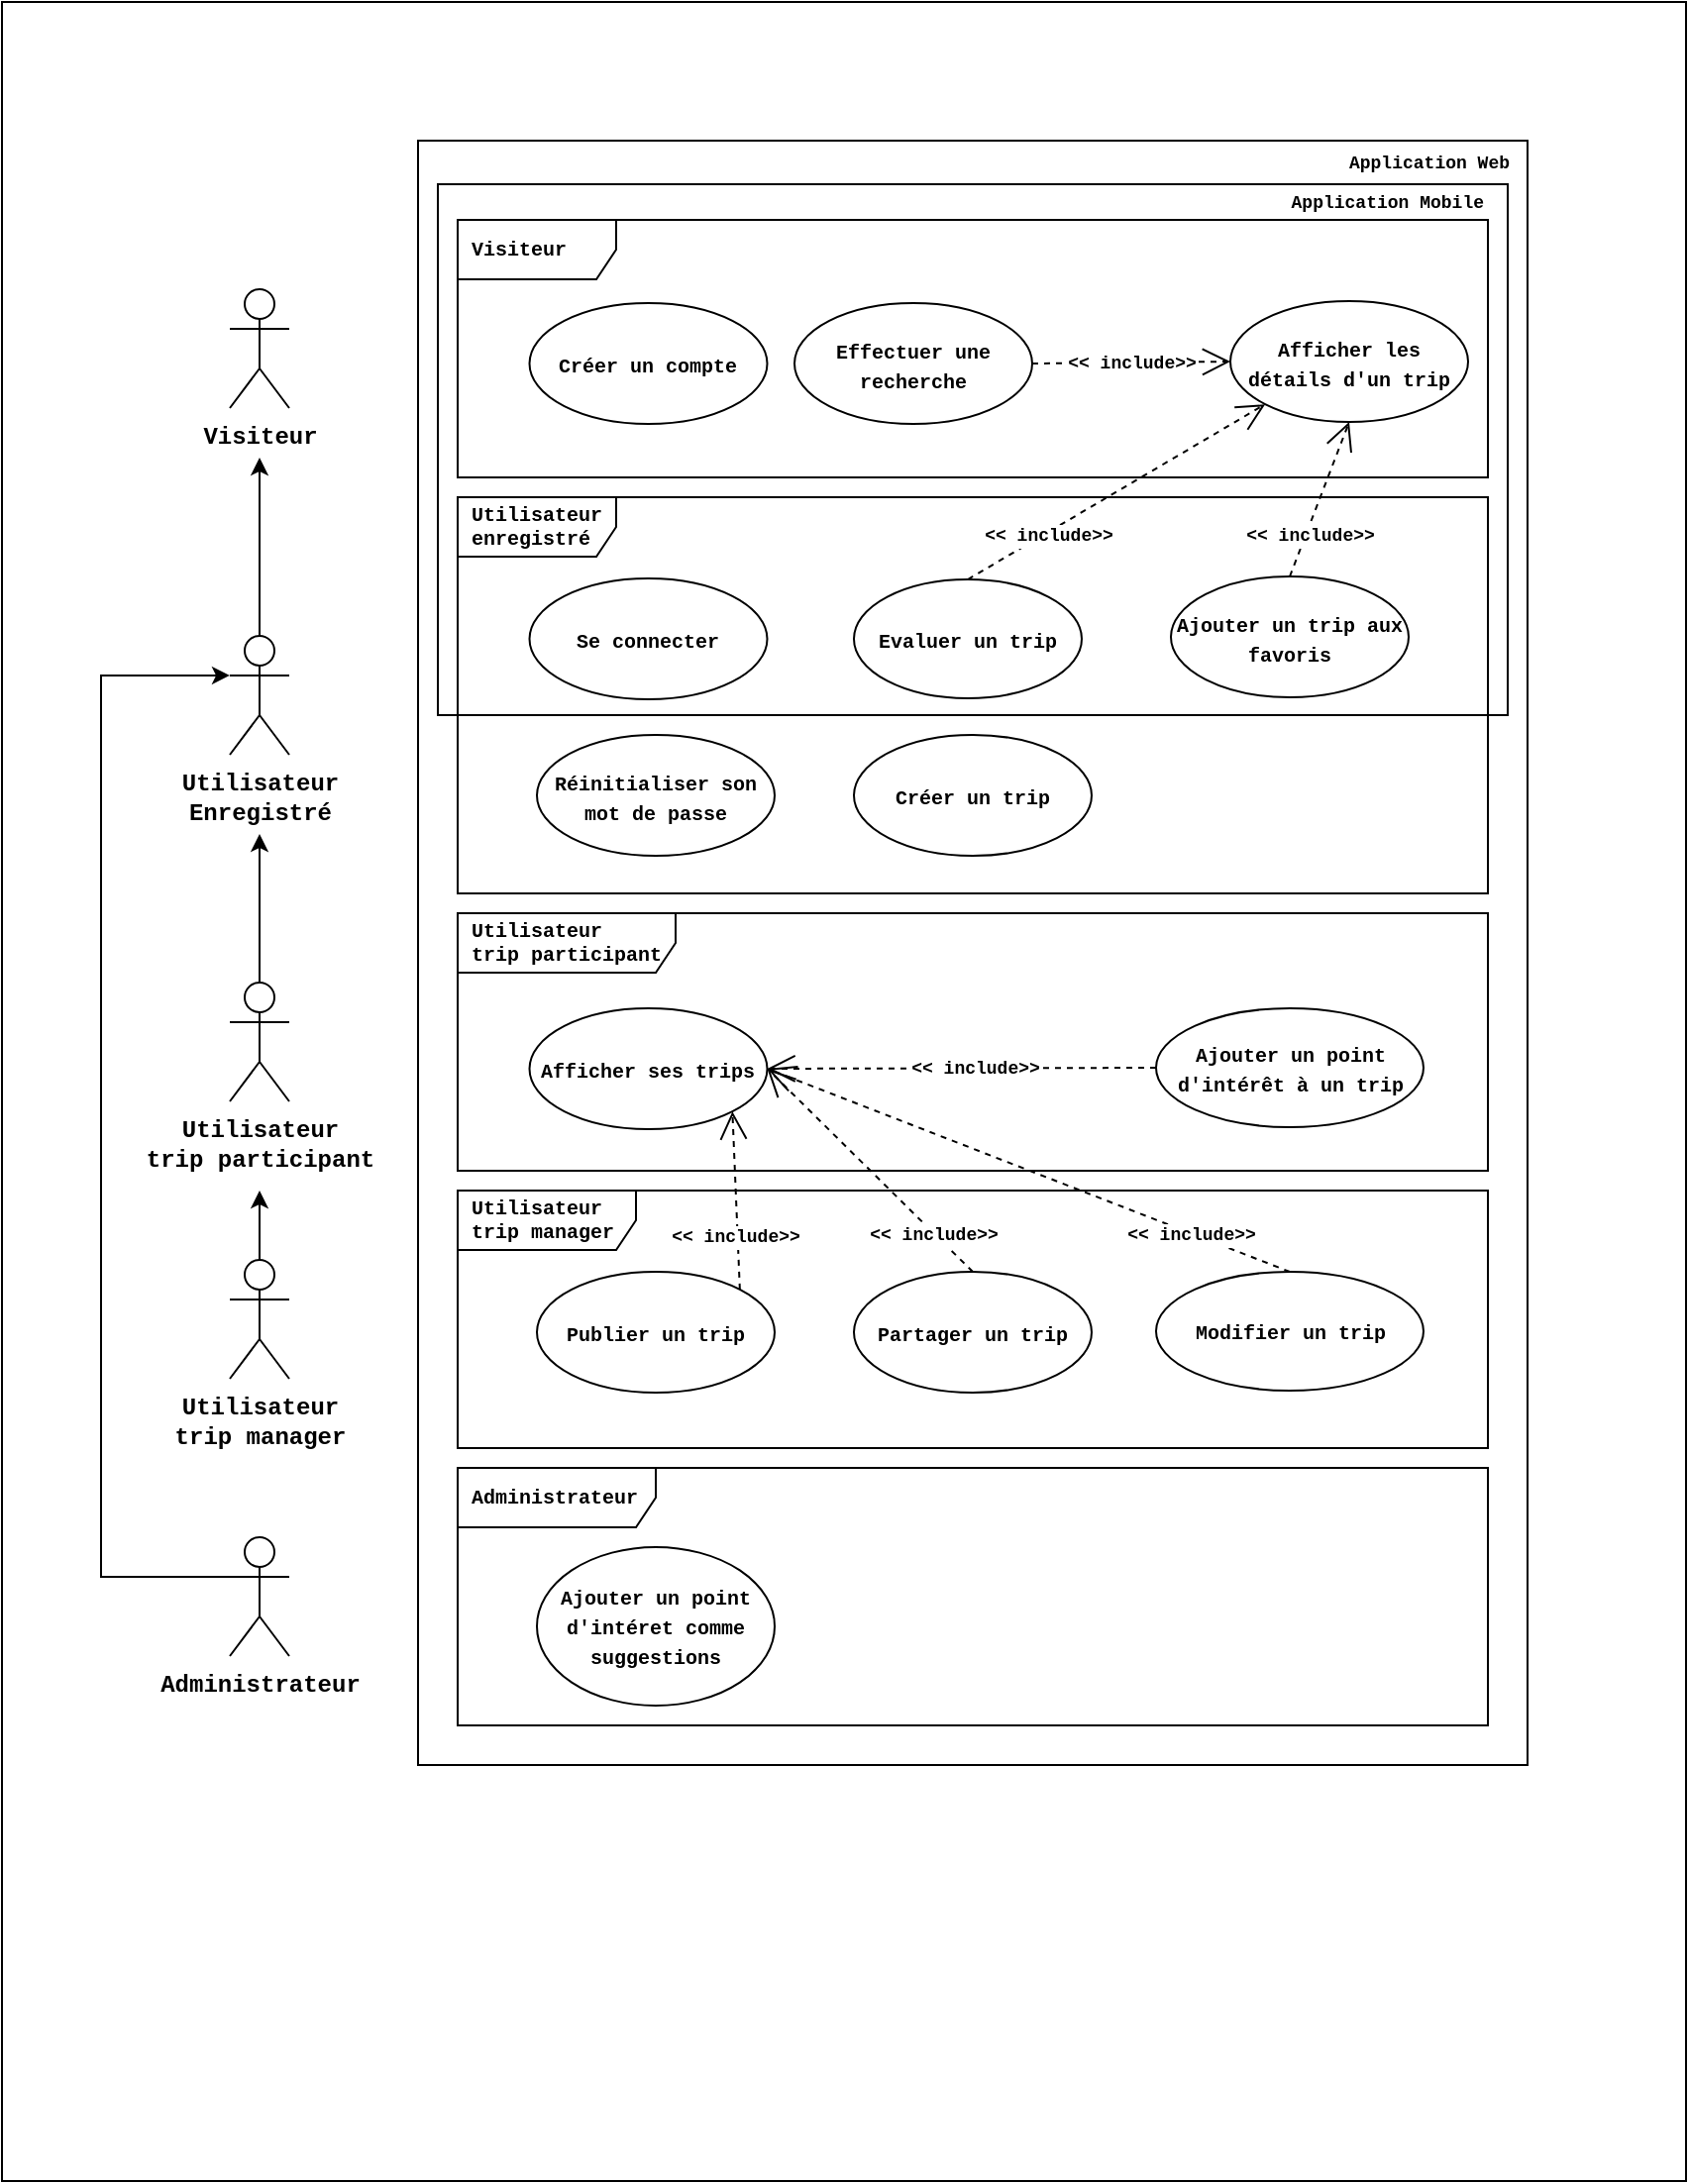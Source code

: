 <mxfile version="18.0.1" type="device"><diagram id="vfUXzJL43dcCVqfj9BuQ" name="USE CASES"><mxGraphModel dx="1550" dy="937" grid="1" gridSize="10" guides="1" tooltips="1" connect="1" arrows="1" fold="1" page="1" pageScale="1" pageWidth="850" pageHeight="1100" math="0" shadow="0"><root><mxCell id="0"/><mxCell id="1" parent="0"/><mxCell id="Uv7K4Q3wTFqmwCOzJwAz-73" value="" style="rounded=0;whiteSpace=wrap;html=1;fontFamily=Courier New;fontSize=6;strokeWidth=1;" vertex="1" parent="1"><mxGeometry width="850" height="1100" as="geometry"/></mxCell><mxCell id="Uv7K4Q3wTFqmwCOzJwAz-70" value="&lt;b&gt;Application Web&lt;/b&gt;" style="html=1;fontFamily=Courier New;fontSize=9;align=right;verticalAlign=top;spacing=0;spacingRight=10;spacingTop=2;" vertex="1" parent="1"><mxGeometry x="210" y="70" width="560" height="820" as="geometry"/></mxCell><mxCell id="Uv7K4Q3wTFqmwCOzJwAz-69" value="&lt;b&gt;Application Mobile&lt;/b&gt;" style="html=1;fontFamily=Courier New;fontSize=9;align=right;verticalAlign=top;spacing=0;spacingRight=13;" vertex="1" parent="1"><mxGeometry x="220" y="92" width="540" height="268" as="geometry"/></mxCell><mxCell id="Uv7K4Q3wTFqmwCOzJwAz-35" value="Administrateur" style="shape=umlFrame;tabPosition=left;html=1;boundedLbl=1;labelInHeader=1;width=100;height=30;swimlaneFillColor=#ffffff;align=left;spacingLeft=5;fontFamily=Courier New;fontSize=10;fontStyle=1" vertex="1" parent="1"><mxGeometry x="230" y="740" width="520" height="130" as="geometry"/></mxCell><mxCell id="Uv7K4Q3wTFqmwCOzJwAz-34" value="Utilisateur &lt;br&gt;trip manager" style="shape=umlFrame;tabPosition=left;html=1;boundedLbl=1;labelInHeader=1;width=90;height=30;swimlaneFillColor=#ffffff;align=left;spacingLeft=5;fontFamily=Courier New;fontSize=10;fontStyle=1" vertex="1" parent="1"><mxGeometry x="230" y="600" width="520" height="130" as="geometry"/></mxCell><mxCell id="Uv7K4Q3wTFqmwCOzJwAz-33" value="Utilisateur &lt;br&gt;enregistré" style="shape=umlFrame;tabPosition=left;html=1;boundedLbl=1;labelInHeader=1;width=80;height=30;swimlaneFillColor=#ffffff;align=left;spacingLeft=5;fontFamily=Courier New;fontSize=10;fontStyle=1" vertex="1" parent="1"><mxGeometry x="230" y="250" width="520" height="200" as="geometry"/></mxCell><mxCell id="Uv7K4Q3wTFqmwCOzJwAz-31" value="Visiteur" style="shape=umlFrame;tabPosition=left;html=1;boundedLbl=1;labelInHeader=1;width=80;height=30;swimlaneFillColor=#ffffff;align=left;spacingLeft=5;fontFamily=Courier New;fontSize=10;fontStyle=1" vertex="1" parent="1"><mxGeometry x="230" y="110" width="520" height="130" as="geometry"/></mxCell><mxCell id="Uv7K4Q3wTFqmwCOzJwAz-1" value="&lt;font face=&quot;Courier New&quot;&gt;&lt;b&gt;Utilisateur&lt;br&gt;trip manager&lt;br&gt;&lt;/b&gt;&lt;/font&gt;" style="shape=umlActor;verticalLabelPosition=bottom;verticalAlign=top;html=1;outlineConnect=0;" vertex="1" parent="1"><mxGeometry x="115" y="635" width="30" height="60" as="geometry"/></mxCell><mxCell id="Uv7K4Q3wTFqmwCOzJwAz-2" value="&lt;font face=&quot;Courier New&quot;&gt;&lt;b&gt;Administrateur&lt;/b&gt;&lt;/font&gt;" style="shape=umlActor;verticalLabelPosition=bottom;verticalAlign=top;html=1;outlineConnect=0;" vertex="1" parent="1"><mxGeometry x="115" y="775" width="30" height="60" as="geometry"/></mxCell><mxCell id="Uv7K4Q3wTFqmwCOzJwAz-13" value="&lt;font size=&quot;1&quot; face=&quot;Courier New&quot;&gt;&lt;b&gt;Créer un compte&lt;/b&gt;&lt;/font&gt;" style="ellipse;whiteSpace=wrap;html=1;" vertex="1" parent="1"><mxGeometry x="266.25" y="152" width="120" height="61" as="geometry"/></mxCell><mxCell id="Uv7K4Q3wTFqmwCOzJwAz-16" value="&lt;font face=&quot;Courier New&quot;&gt;&lt;b&gt;Visiteur&lt;/b&gt;&lt;/font&gt;" style="shape=umlActor;verticalLabelPosition=bottom;verticalAlign=top;html=1;outlineConnect=0;" vertex="1" parent="1"><mxGeometry x="115" y="145" width="30" height="60" as="geometry"/></mxCell><mxCell id="Uv7K4Q3wTFqmwCOzJwAz-17" value="&lt;font face=&quot;Courier New&quot;&gt;&lt;b&gt;Utilisateur&lt;br&gt;Enregistré&lt;br&gt;&lt;/b&gt;&lt;/font&gt;" style="shape=umlActor;verticalLabelPosition=bottom;verticalAlign=top;html=1;outlineConnect=0;" vertex="1" parent="1"><mxGeometry x="115" y="320" width="30" height="60" as="geometry"/></mxCell><mxCell id="Uv7K4Q3wTFqmwCOzJwAz-20" value="&lt;font size=&quot;1&quot; face=&quot;Courier New&quot;&gt;&lt;b style=&quot;&quot;&gt;Evaluer un trip&lt;/b&gt;&lt;/font&gt;" style="ellipse;whiteSpace=wrap;html=1;" vertex="1" parent="1"><mxGeometry x="430" y="291.5" width="115" height="60" as="geometry"/></mxCell><mxCell id="Uv7K4Q3wTFqmwCOzJwAz-21" value="&lt;font size=&quot;1&quot; face=&quot;Courier New&quot;&gt;&lt;b style=&quot;&quot;&gt;Ajouter un point d'intéret comme suggestions&lt;/b&gt;&lt;/font&gt;" style="ellipse;whiteSpace=wrap;html=1;" vertex="1" parent="1"><mxGeometry x="270" y="780" width="120" height="80" as="geometry"/></mxCell><mxCell id="Uv7K4Q3wTFqmwCOzJwAz-25" value="" style="endArrow=classic;html=1;rounded=0;fontFamily=Courier New;fontSize=10;exitX=0.5;exitY=0;exitDx=0;exitDy=0;exitPerimeter=0;" edge="1" parent="1" source="Uv7K4Q3wTFqmwCOzJwAz-1"><mxGeometry width="50" height="50" relative="1" as="geometry"><mxPoint x="130.14" y="620" as="sourcePoint"/><mxPoint x="130" y="600" as="targetPoint"/></mxGeometry></mxCell><mxCell id="Uv7K4Q3wTFqmwCOzJwAz-26" value="" style="endArrow=classic;html=1;rounded=0;fontFamily=Courier New;fontSize=10;" edge="1" parent="1" source="Uv7K4Q3wTFqmwCOzJwAz-17"><mxGeometry width="50" height="50" relative="1" as="geometry"><mxPoint x="129.8" y="300" as="sourcePoint"/><mxPoint x="130" y="230" as="targetPoint"/></mxGeometry></mxCell><mxCell id="Uv7K4Q3wTFqmwCOzJwAz-36" value="&lt;font size=&quot;1&quot; face=&quot;Courier New&quot;&gt;&lt;b&gt;Effectuer une recherche&lt;/b&gt;&lt;/font&gt;" style="ellipse;whiteSpace=wrap;html=1;" vertex="1" parent="1"><mxGeometry x="400" y="152" width="120" height="61" as="geometry"/></mxCell><mxCell id="Uv7K4Q3wTFqmwCOzJwAz-37" value="&lt;font size=&quot;1&quot; face=&quot;Courier New&quot;&gt;&lt;b&gt;Afficher les détails d'un trip&lt;/b&gt;&lt;/font&gt;" style="ellipse;whiteSpace=wrap;html=1;" vertex="1" parent="1"><mxGeometry x="620" y="151" width="120" height="61" as="geometry"/></mxCell><mxCell id="Uv7K4Q3wTFqmwCOzJwAz-38" value="&lt;font style=&quot;font-size: 9px;&quot;&gt;&lt;b&gt;&amp;lt;&amp;lt; include&amp;gt;&amp;gt;&lt;/b&gt;&lt;/font&gt;" style="endArrow=open;endSize=12;dashed=1;html=1;rounded=0;fontFamily=Courier New;fontSize=10;exitX=1;exitY=0.5;exitDx=0;exitDy=0;entryX=0;entryY=0.5;entryDx=0;entryDy=0;" edge="1" parent="1" source="Uv7K4Q3wTFqmwCOzJwAz-36" target="Uv7K4Q3wTFqmwCOzJwAz-37"><mxGeometry width="160" relative="1" as="geometry"><mxPoint x="520" y="211.52" as="sourcePoint"/><mxPoint x="650" y="211.52" as="targetPoint"/></mxGeometry></mxCell><mxCell id="Uv7K4Q3wTFqmwCOzJwAz-39" value="&lt;font size=&quot;1&quot; face=&quot;Courier New&quot;&gt;&lt;b&gt;Créer un trip&lt;/b&gt;&lt;/font&gt;" style="ellipse;whiteSpace=wrap;html=1;" vertex="1" parent="1"><mxGeometry x="430" y="370" width="120" height="61" as="geometry"/></mxCell><mxCell id="Uv7K4Q3wTFqmwCOzJwAz-40" value="&lt;font size=&quot;1&quot; face=&quot;Courier New&quot;&gt;&lt;b&gt;Ajouter un trip aux favoris&lt;/b&gt;&lt;/font&gt;" style="ellipse;whiteSpace=wrap;html=1;" vertex="1" parent="1"><mxGeometry x="590" y="290" width="120" height="61" as="geometry"/></mxCell><mxCell id="Uv7K4Q3wTFqmwCOzJwAz-41" value="&lt;font style=&quot;font-size: 9px;&quot;&gt;&lt;b&gt;&amp;lt;&amp;lt; include&amp;gt;&amp;gt;&lt;/b&gt;&lt;/font&gt;" style="endArrow=open;endSize=12;dashed=1;html=1;rounded=0;fontFamily=Courier New;fontSize=10;exitX=0.5;exitY=0;exitDx=0;exitDy=0;entryX=0.5;entryY=1;entryDx=0;entryDy=0;" edge="1" parent="1" source="Uv7K4Q3wTFqmwCOzJwAz-40" target="Uv7K4Q3wTFqmwCOzJwAz-37"><mxGeometry x="-0.451" y="-2" width="160" relative="1" as="geometry"><mxPoint x="530.0" y="209.5" as="sourcePoint"/><mxPoint x="630.0" y="208.5" as="targetPoint"/><mxPoint as="offset"/></mxGeometry></mxCell><mxCell id="Uv7K4Q3wTFqmwCOzJwAz-42" value="&lt;font style=&quot;font-size: 9px;&quot;&gt;&lt;b&gt;&amp;lt;&amp;lt; include&amp;gt;&amp;gt;&lt;/b&gt;&lt;/font&gt;" style="endArrow=open;endSize=12;dashed=1;html=1;rounded=0;fontFamily=Courier New;fontSize=10;exitX=0.5;exitY=0;exitDx=0;exitDy=0;entryX=0;entryY=1;entryDx=0;entryDy=0;" edge="1" parent="1" source="Uv7K4Q3wTFqmwCOzJwAz-20" target="Uv7K4Q3wTFqmwCOzJwAz-37"><mxGeometry x="-0.47" y="-1" width="160" relative="1" as="geometry"><mxPoint x="690" y="330.0" as="sourcePoint"/><mxPoint x="690" y="239.0" as="targetPoint"/><mxPoint as="offset"/></mxGeometry></mxCell><mxCell id="Uv7K4Q3wTFqmwCOzJwAz-43" value="&lt;font size=&quot;1&quot; face=&quot;Courier New&quot;&gt;&lt;b&gt;Se connecter&lt;/b&gt;&lt;/font&gt;" style="ellipse;whiteSpace=wrap;html=1;" vertex="1" parent="1"><mxGeometry x="266.25" y="291" width="120" height="61" as="geometry"/></mxCell><mxCell id="Uv7K4Q3wTFqmwCOzJwAz-44" value="&lt;font size=&quot;1&quot; face=&quot;Courier New&quot;&gt;&lt;b&gt;Réinitialiser son mot de passe&lt;/b&gt;&lt;/font&gt;" style="ellipse;whiteSpace=wrap;html=1;" vertex="1" parent="1"><mxGeometry x="270" y="370" width="120" height="61" as="geometry"/></mxCell><mxCell id="Uv7K4Q3wTFqmwCOzJwAz-50" value="&lt;b style=&quot;font-family: &amp;quot;Courier New&amp;quot;; font-size: x-small;&quot;&gt;Publier un trip&lt;/b&gt;" style="ellipse;whiteSpace=wrap;html=1;" vertex="1" parent="1"><mxGeometry x="270" y="641" width="120" height="61" as="geometry"/></mxCell><mxCell id="Uv7K4Q3wTFqmwCOzJwAz-51" value="&lt;b style=&quot;font-family: &amp;quot;Courier New&amp;quot;; font-size: x-small;&quot;&gt;Partager un trip&lt;/b&gt;" style="ellipse;whiteSpace=wrap;html=1;" vertex="1" parent="1"><mxGeometry x="430" y="641" width="120" height="61" as="geometry"/></mxCell><mxCell id="Uv7K4Q3wTFqmwCOzJwAz-53" value="&lt;font face=&quot;Courier New&quot;&gt;&lt;b&gt;Utilisateur&lt;br&gt;trip participant&lt;br&gt;&lt;/b&gt;&lt;/font&gt;" style="shape=umlActor;verticalLabelPosition=bottom;verticalAlign=top;html=1;outlineConnect=0;" vertex="1" parent="1"><mxGeometry x="115" y="495" width="30" height="60" as="geometry"/></mxCell><mxCell id="Uv7K4Q3wTFqmwCOzJwAz-54" value="" style="endArrow=classic;html=1;rounded=0;fontFamily=Courier New;fontSize=10;exitX=0.5;exitY=0;exitDx=0;exitDy=0;exitPerimeter=0;" edge="1" parent="1" source="Uv7K4Q3wTFqmwCOzJwAz-53"><mxGeometry width="50" height="50" relative="1" as="geometry"><mxPoint x="129.8" y="485" as="sourcePoint"/><mxPoint x="130" y="420" as="targetPoint"/></mxGeometry></mxCell><mxCell id="Uv7K4Q3wTFqmwCOzJwAz-55" value="Utilisateur &lt;br&gt;trip participant" style="shape=umlFrame;tabPosition=left;html=1;boundedLbl=1;labelInHeader=1;width=110;height=30;swimlaneFillColor=#ffffff;align=left;spacingLeft=5;fontFamily=Courier New;fontSize=10;fontStyle=1" vertex="1" parent="1"><mxGeometry x="230" y="460" width="520" height="130" as="geometry"/></mxCell><mxCell id="Uv7K4Q3wTFqmwCOzJwAz-56" value="&lt;font size=&quot;1&quot; face=&quot;Courier New&quot;&gt;&lt;b&gt;Afficher ses trips&lt;/b&gt;&lt;/font&gt;" style="ellipse;whiteSpace=wrap;html=1;" vertex="1" parent="1"><mxGeometry x="266.25" y="508" width="120" height="61" as="geometry"/></mxCell><mxCell id="Uv7K4Q3wTFqmwCOzJwAz-57" value="&lt;font size=&quot;1&quot; face=&quot;Courier New&quot;&gt;&lt;b&gt;Ajouter un point d'intérêt à un trip&lt;/b&gt;&lt;/font&gt;" style="ellipse;whiteSpace=wrap;html=1;" vertex="1" parent="1"><mxGeometry x="582.5" y="508" width="135" height="60" as="geometry"/></mxCell><mxCell id="Uv7K4Q3wTFqmwCOzJwAz-58" value="&lt;font size=&quot;1&quot; face=&quot;Courier New&quot;&gt;&lt;b&gt;Modifier un trip&lt;/b&gt;&lt;/font&gt;" style="ellipse;whiteSpace=wrap;html=1;" vertex="1" parent="1"><mxGeometry x="582.5" y="641" width="135" height="60" as="geometry"/></mxCell><mxCell id="Uv7K4Q3wTFqmwCOzJwAz-59" value="&lt;font style=&quot;font-size: 9px;&quot;&gt;&lt;b&gt;&amp;lt;&amp;lt; include&amp;gt;&amp;gt;&lt;/b&gt;&lt;/font&gt;" style="endArrow=open;endSize=12;dashed=1;html=1;rounded=0;fontFamily=Courier New;fontSize=10;exitX=0;exitY=0.5;exitDx=0;exitDy=0;entryX=1;entryY=0.5;entryDx=0;entryDy=0;" edge="1" parent="1" source="Uv7K4Q3wTFqmwCOzJwAz-57" target="Uv7K4Q3wTFqmwCOzJwAz-56"><mxGeometry x="-0.07" width="160" relative="1" as="geometry"><mxPoint x="566.87" y="530" as="sourcePoint"/><mxPoint x="406" y="531" as="targetPoint"/><mxPoint as="offset"/></mxGeometry></mxCell><mxCell id="Uv7K4Q3wTFqmwCOzJwAz-60" value="&lt;font style=&quot;font-size: 9px;&quot;&gt;&lt;b&gt;&amp;lt;&amp;lt; include&amp;gt;&amp;gt;&lt;/b&gt;&lt;/font&gt;" style="endArrow=open;endSize=12;dashed=1;html=1;rounded=0;fontFamily=Courier New;fontSize=10;exitX=1;exitY=0;exitDx=0;exitDy=0;entryX=1;entryY=1;entryDx=0;entryDy=0;" edge="1" parent="1" source="Uv7K4Q3wTFqmwCOzJwAz-50" target="Uv7K4Q3wTFqmwCOzJwAz-56"><mxGeometry x="-0.4" y="1" width="160" relative="1" as="geometry"><mxPoint x="592.5" y="568" as="sourcePoint"/><mxPoint x="396.25" y="568.5" as="targetPoint"/><mxPoint as="offset"/></mxGeometry></mxCell><mxCell id="Uv7K4Q3wTFqmwCOzJwAz-61" value="&lt;font style=&quot;font-size: 9px;&quot;&gt;&lt;b&gt;&amp;lt;&amp;lt; include&amp;gt;&amp;gt;&lt;/b&gt;&lt;/font&gt;" style="endArrow=open;endSize=12;dashed=1;html=1;rounded=0;fontFamily=Courier New;fontSize=10;exitX=0.5;exitY=0;exitDx=0;exitDy=0;entryX=1;entryY=0.5;entryDx=0;entryDy=0;" edge="1" parent="1" source="Uv7K4Q3wTFqmwCOzJwAz-51" target="Uv7K4Q3wTFqmwCOzJwAz-56"><mxGeometry x="-0.621" width="160" relative="1" as="geometry"><mxPoint x="592.5" y="568" as="sourcePoint"/><mxPoint x="396.25" y="568.5" as="targetPoint"/><mxPoint as="offset"/></mxGeometry></mxCell><mxCell id="Uv7K4Q3wTFqmwCOzJwAz-62" value="&lt;font style=&quot;font-size: 9px;&quot;&gt;&lt;b&gt;&amp;lt;&amp;lt; include&amp;gt;&amp;gt;&lt;/b&gt;&lt;/font&gt;" style="endArrow=open;endSize=12;dashed=1;html=1;rounded=0;fontFamily=Courier New;fontSize=10;exitX=0.5;exitY=0;exitDx=0;exitDy=0;entryX=1;entryY=0.5;entryDx=0;entryDy=0;" edge="1" parent="1" source="Uv7K4Q3wTFqmwCOzJwAz-58" target="Uv7K4Q3wTFqmwCOzJwAz-56"><mxGeometry x="-0.622" width="160" relative="1" as="geometry"><mxPoint x="500" y="681" as="sourcePoint"/><mxPoint x="396.25" y="568.5" as="targetPoint"/><mxPoint as="offset"/></mxGeometry></mxCell><mxCell id="Uv7K4Q3wTFqmwCOzJwAz-68" value="" style="edgeStyle=segmentEdgeStyle;endArrow=classic;html=1;rounded=0;fontFamily=Courier New;fontSize=9;exitX=0;exitY=0.333;exitDx=0;exitDy=0;exitPerimeter=0;entryX=0;entryY=0.333;entryDx=0;entryDy=0;entryPerimeter=0;" edge="1" parent="1" source="Uv7K4Q3wTFqmwCOzJwAz-2" target="Uv7K4Q3wTFqmwCOzJwAz-17"><mxGeometry width="50" height="50" relative="1" as="geometry"><mxPoint x="50" y="800" as="sourcePoint"/><mxPoint x="110" y="340" as="targetPoint"/><Array as="points"><mxPoint x="50" y="795"/><mxPoint x="50" y="340"/></Array></mxGeometry></mxCell><mxCell id="Uv7K4Q3wTFqmwCOzJwAz-72" value="" style="line;strokeWidth=1;html=1;fontFamily=Courier New;fontSize=6;" vertex="1" parent="1"><mxGeometry x="230" y="355" width="520" height="10" as="geometry"/></mxCell></root></mxGraphModel></diagram></mxfile>